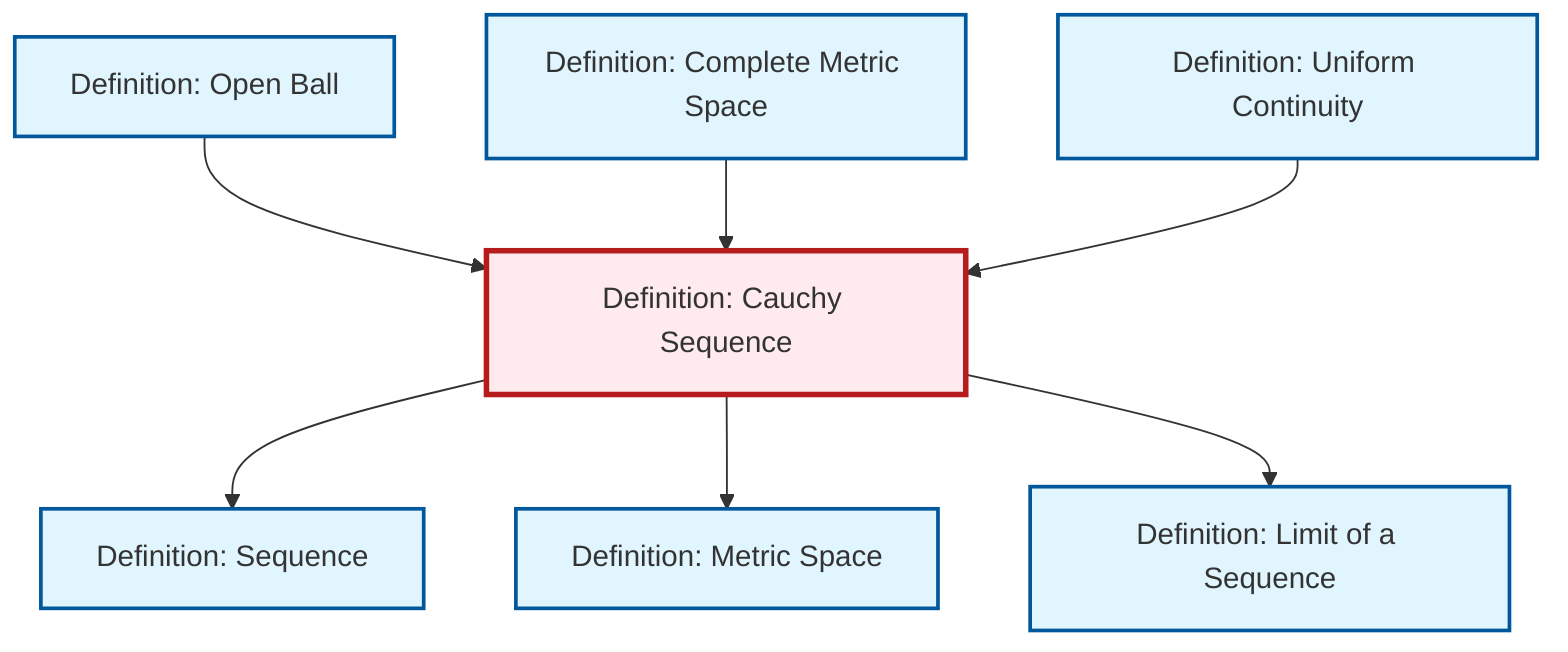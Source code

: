 graph TD
    classDef definition fill:#e1f5fe,stroke:#01579b,stroke-width:2px
    classDef theorem fill:#f3e5f5,stroke:#4a148c,stroke-width:2px
    classDef axiom fill:#fff3e0,stroke:#e65100,stroke-width:2px
    classDef example fill:#e8f5e9,stroke:#1b5e20,stroke-width:2px
    classDef current fill:#ffebee,stroke:#b71c1c,stroke-width:3px
    def-metric-space["Definition: Metric Space"]:::definition
    def-uniform-continuity["Definition: Uniform Continuity"]:::definition
    def-cauchy-sequence["Definition: Cauchy Sequence"]:::definition
    def-limit["Definition: Limit of a Sequence"]:::definition
    def-open-ball["Definition: Open Ball"]:::definition
    def-complete-metric-space["Definition: Complete Metric Space"]:::definition
    def-sequence["Definition: Sequence"]:::definition
    def-open-ball --> def-cauchy-sequence
    def-cauchy-sequence --> def-sequence
    def-cauchy-sequence --> def-metric-space
    def-cauchy-sequence --> def-limit
    def-complete-metric-space --> def-cauchy-sequence
    def-uniform-continuity --> def-cauchy-sequence
    class def-cauchy-sequence current